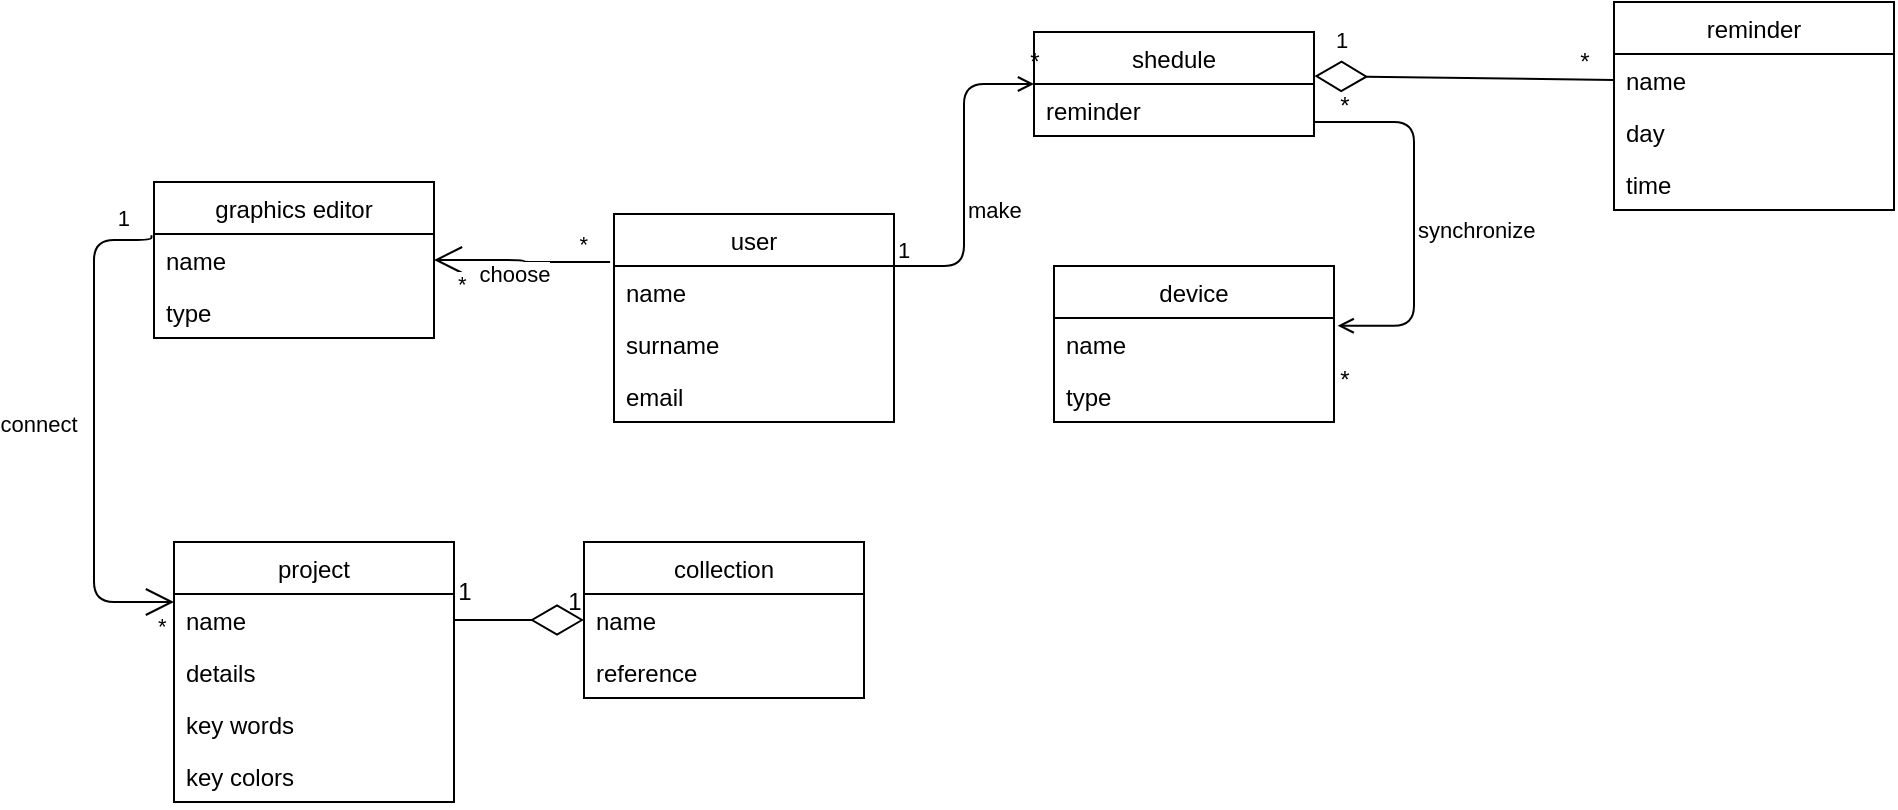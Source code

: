 <mxfile version="20.3.7" type="device"><diagram id="mCyr1kptdM3YggUfpTlr" name="Page-1"><mxGraphModel dx="2375" dy="1923" grid="1" gridSize="10" guides="1" tooltips="1" connect="1" arrows="1" fold="1" page="1" pageScale="1" pageWidth="850" pageHeight="1100" math="0" shadow="0"><root><mxCell id="0"/><mxCell id="1" parent="0"/><mxCell id="I3R1UJ650_A3PwCPnRqX-1" value="graphics editor" style="swimlane;fontStyle=0;childLayout=stackLayout;horizontal=1;startSize=26;fillColor=none;horizontalStack=0;resizeParent=1;resizeParentMax=0;resizeLast=0;collapsible=1;marginBottom=0;" vertex="1" parent="1"><mxGeometry x="70" y="-240" width="140" height="78" as="geometry"/></mxCell><mxCell id="I3R1UJ650_A3PwCPnRqX-2" value="name" style="text;strokeColor=none;fillColor=none;align=left;verticalAlign=top;spacingLeft=4;spacingRight=4;overflow=hidden;rotatable=0;points=[[0,0.5],[1,0.5]];portConstraint=eastwest;" vertex="1" parent="I3R1UJ650_A3PwCPnRqX-1"><mxGeometry y="26" width="140" height="26" as="geometry"/></mxCell><mxCell id="I3R1UJ650_A3PwCPnRqX-3" value="type" style="text;strokeColor=none;fillColor=none;align=left;verticalAlign=top;spacingLeft=4;spacingRight=4;overflow=hidden;rotatable=0;points=[[0,0.5],[1,0.5]];portConstraint=eastwest;" vertex="1" parent="I3R1UJ650_A3PwCPnRqX-1"><mxGeometry y="52" width="140" height="26" as="geometry"/></mxCell><mxCell id="I3R1UJ650_A3PwCPnRqX-7" value="user" style="swimlane;fontStyle=0;childLayout=stackLayout;horizontal=1;startSize=26;fillColor=none;horizontalStack=0;resizeParent=1;resizeParentMax=0;resizeLast=0;collapsible=1;marginBottom=0;" vertex="1" parent="1"><mxGeometry x="300" y="-224" width="140" height="104" as="geometry"><mxRectangle x="220" y="-320" width="70" height="30" as="alternateBounds"/></mxGeometry></mxCell><mxCell id="I3R1UJ650_A3PwCPnRqX-8" value="name" style="text;strokeColor=none;fillColor=none;align=left;verticalAlign=top;spacingLeft=4;spacingRight=4;overflow=hidden;rotatable=0;points=[[0,0.5],[1,0.5]];portConstraint=eastwest;" vertex="1" parent="I3R1UJ650_A3PwCPnRqX-7"><mxGeometry y="26" width="140" height="26" as="geometry"/></mxCell><mxCell id="I3R1UJ650_A3PwCPnRqX-9" value="surname" style="text;strokeColor=none;fillColor=none;align=left;verticalAlign=top;spacingLeft=4;spacingRight=4;overflow=hidden;rotatable=0;points=[[0,0.5],[1,0.5]];portConstraint=eastwest;" vertex="1" parent="I3R1UJ650_A3PwCPnRqX-7"><mxGeometry y="52" width="140" height="26" as="geometry"/></mxCell><mxCell id="I3R1UJ650_A3PwCPnRqX-10" value="email" style="text;strokeColor=none;fillColor=none;align=left;verticalAlign=top;spacingLeft=4;spacingRight=4;overflow=hidden;rotatable=0;points=[[0,0.5],[1,0.5]];portConstraint=eastwest;" vertex="1" parent="I3R1UJ650_A3PwCPnRqX-7"><mxGeometry y="78" width="140" height="26" as="geometry"/></mxCell><mxCell id="I3R1UJ650_A3PwCPnRqX-13" value="project" style="swimlane;fontStyle=0;childLayout=stackLayout;horizontal=1;startSize=26;fillColor=none;horizontalStack=0;resizeParent=1;resizeParentMax=0;resizeLast=0;collapsible=1;marginBottom=0;" vertex="1" parent="1"><mxGeometry x="80" y="-60" width="140" height="130" as="geometry"/></mxCell><mxCell id="I3R1UJ650_A3PwCPnRqX-14" value="name" style="text;strokeColor=none;fillColor=none;align=left;verticalAlign=top;spacingLeft=4;spacingRight=4;overflow=hidden;rotatable=0;points=[[0,0.5],[1,0.5]];portConstraint=eastwest;" vertex="1" parent="I3R1UJ650_A3PwCPnRqX-13"><mxGeometry y="26" width="140" height="26" as="geometry"/></mxCell><mxCell id="I3R1UJ650_A3PwCPnRqX-15" value="details" style="text;strokeColor=none;fillColor=none;align=left;verticalAlign=top;spacingLeft=4;spacingRight=4;overflow=hidden;rotatable=0;points=[[0,0.5],[1,0.5]];portConstraint=eastwest;" vertex="1" parent="I3R1UJ650_A3PwCPnRqX-13"><mxGeometry y="52" width="140" height="26" as="geometry"/></mxCell><mxCell id="I3R1UJ650_A3PwCPnRqX-16" value="key words" style="text;strokeColor=none;fillColor=none;align=left;verticalAlign=top;spacingLeft=4;spacingRight=4;overflow=hidden;rotatable=0;points=[[0,0.5],[1,0.5]];portConstraint=eastwest;" vertex="1" parent="I3R1UJ650_A3PwCPnRqX-13"><mxGeometry y="78" width="140" height="26" as="geometry"/></mxCell><mxCell id="I3R1UJ650_A3PwCPnRqX-17" value="key colors" style="text;strokeColor=none;fillColor=none;align=left;verticalAlign=top;spacingLeft=4;spacingRight=4;overflow=hidden;rotatable=0;points=[[0,0.5],[1,0.5]];portConstraint=eastwest;" vertex="1" parent="I3R1UJ650_A3PwCPnRqX-13"><mxGeometry y="104" width="140" height="26" as="geometry"/></mxCell><mxCell id="I3R1UJ650_A3PwCPnRqX-19" value="reminder" style="swimlane;fontStyle=0;childLayout=stackLayout;horizontal=1;startSize=26;fillColor=none;horizontalStack=0;resizeParent=1;resizeParentMax=0;resizeLast=0;collapsible=1;marginBottom=0;" vertex="1" parent="1"><mxGeometry x="800" y="-330" width="140" height="104" as="geometry"/></mxCell><mxCell id="I3R1UJ650_A3PwCPnRqX-20" value="name" style="text;strokeColor=none;fillColor=none;align=left;verticalAlign=top;spacingLeft=4;spacingRight=4;overflow=hidden;rotatable=0;points=[[0,0.5],[1,0.5]];portConstraint=eastwest;" vertex="1" parent="I3R1UJ650_A3PwCPnRqX-19"><mxGeometry y="26" width="140" height="26" as="geometry"/></mxCell><mxCell id="I3R1UJ650_A3PwCPnRqX-22" value="day" style="text;strokeColor=none;fillColor=none;align=left;verticalAlign=top;spacingLeft=4;spacingRight=4;overflow=hidden;rotatable=0;points=[[0,0.5],[1,0.5]];portConstraint=eastwest;" vertex="1" parent="I3R1UJ650_A3PwCPnRqX-19"><mxGeometry y="52" width="140" height="26" as="geometry"/></mxCell><mxCell id="I3R1UJ650_A3PwCPnRqX-21" value="time" style="text;strokeColor=none;fillColor=none;align=left;verticalAlign=top;spacingLeft=4;spacingRight=4;overflow=hidden;rotatable=0;points=[[0,0.5],[1,0.5]];portConstraint=eastwest;" vertex="1" parent="I3R1UJ650_A3PwCPnRqX-19"><mxGeometry y="78" width="140" height="26" as="geometry"/></mxCell><mxCell id="I3R1UJ650_A3PwCPnRqX-26" value="shedule" style="swimlane;fontStyle=0;childLayout=stackLayout;horizontal=1;startSize=26;fillColor=none;horizontalStack=0;resizeParent=1;resizeParentMax=0;resizeLast=0;collapsible=1;marginBottom=0;" vertex="1" parent="1"><mxGeometry x="510" y="-315" width="140" height="52" as="geometry"/></mxCell><mxCell id="I3R1UJ650_A3PwCPnRqX-27" value="reminder" style="text;strokeColor=none;fillColor=none;align=left;verticalAlign=top;spacingLeft=4;spacingRight=4;overflow=hidden;rotatable=0;points=[[0,0.5],[1,0.5]];portConstraint=eastwest;" vertex="1" parent="I3R1UJ650_A3PwCPnRqX-26"><mxGeometry y="26" width="140" height="26" as="geometry"/></mxCell><mxCell id="I3R1UJ650_A3PwCPnRqX-32" value="device" style="swimlane;fontStyle=0;childLayout=stackLayout;horizontal=1;startSize=26;fillColor=none;horizontalStack=0;resizeParent=1;resizeParentMax=0;resizeLast=0;collapsible=1;marginBottom=0;" vertex="1" parent="1"><mxGeometry x="520" y="-198" width="140" height="78" as="geometry"/></mxCell><mxCell id="I3R1UJ650_A3PwCPnRqX-33" value="name" style="text;strokeColor=none;fillColor=none;align=left;verticalAlign=top;spacingLeft=4;spacingRight=4;overflow=hidden;rotatable=0;points=[[0,0.5],[1,0.5]];portConstraint=eastwest;" vertex="1" parent="I3R1UJ650_A3PwCPnRqX-32"><mxGeometry y="26" width="140" height="26" as="geometry"/></mxCell><mxCell id="I3R1UJ650_A3PwCPnRqX-34" value="type" style="text;strokeColor=none;fillColor=none;align=left;verticalAlign=top;spacingLeft=4;spacingRight=4;overflow=hidden;rotatable=0;points=[[0,0.5],[1,0.5]];portConstraint=eastwest;" vertex="1" parent="I3R1UJ650_A3PwCPnRqX-32"><mxGeometry y="52" width="140" height="26" as="geometry"/></mxCell><mxCell id="I3R1UJ650_A3PwCPnRqX-42" value="" style="endArrow=none;html=1;startSize=12;startArrow=open;startFill=0;edgeStyle=orthogonalEdgeStyle;entryX=-0.014;entryY=-0.077;entryDx=0;entryDy=0;exitX=1;exitY=0.5;exitDx=0;exitDy=0;entryPerimeter=0;" edge="1" parent="1" source="I3R1UJ650_A3PwCPnRqX-2" target="I3R1UJ650_A3PwCPnRqX-8"><mxGeometry relative="1" as="geometry"><mxPoint x="200" y="-180" as="sourcePoint"/><mxPoint x="220" y="-288.99" as="targetPoint"/></mxGeometry></mxCell><mxCell id="I3R1UJ650_A3PwCPnRqX-43" value="*" style="edgeLabel;resizable=0;html=1;align=left;verticalAlign=bottom;" connectable="0" vertex="1" parent="I3R1UJ650_A3PwCPnRqX-42"><mxGeometry x="-1" relative="1" as="geometry"><mxPoint x="10" y="20" as="offset"/></mxGeometry></mxCell><mxCell id="I3R1UJ650_A3PwCPnRqX-44" value="*" style="edgeLabel;resizable=0;html=1;align=right;verticalAlign=bottom;" connectable="0" vertex="1" parent="I3R1UJ650_A3PwCPnRqX-42"><mxGeometry x="1" relative="1" as="geometry"><mxPoint x="-10" as="offset"/></mxGeometry></mxCell><mxCell id="I3R1UJ650_A3PwCPnRqX-45" value="&lt;div&gt;choose&lt;/div&gt;" style="edgeLabel;html=1;align=center;verticalAlign=middle;resizable=0;points=[];" connectable="0" vertex="1" parent="I3R1UJ650_A3PwCPnRqX-42"><mxGeometry x="0.066" y="-1" relative="1" as="geometry"><mxPoint x="-7" y="5" as="offset"/></mxGeometry></mxCell><mxCell id="I3R1UJ650_A3PwCPnRqX-47" value="make" style="endArrow=open;endFill=0;html=1;align=left;verticalAlign=top;rounded=1;exitX=1;exitY=0.25;exitDx=0;exitDy=0;entryX=0;entryY=0.5;entryDx=0;entryDy=0;elbow=vertical;edgeStyle=orthogonalEdgeStyle;" edge="1" parent="1" source="I3R1UJ650_A3PwCPnRqX-7" target="I3R1UJ650_A3PwCPnRqX-26"><mxGeometry x="-0.05" relative="1" as="geometry"><mxPoint x="420" y="-350" as="sourcePoint"/><mxPoint x="580" y="-350" as="targetPoint"/><mxPoint as="offset"/></mxGeometry></mxCell><mxCell id="I3R1UJ650_A3PwCPnRqX-48" value="1" style="edgeLabel;resizable=0;html=1;align=left;verticalAlign=bottom;" connectable="0" vertex="1" parent="I3R1UJ650_A3PwCPnRqX-47"><mxGeometry x="-1" relative="1" as="geometry"/></mxCell><mxCell id="I3R1UJ650_A3PwCPnRqX-49" value="*" style="text;html=1;align=center;verticalAlign=middle;resizable=0;points=[];autosize=1;strokeColor=none;fillColor=none;" vertex="1" parent="1"><mxGeometry x="495" y="-315" width="30" height="30" as="geometry"/></mxCell><mxCell id="I3R1UJ650_A3PwCPnRqX-51" value="synchronize" style="endArrow=open;endFill=0;html=1;align=left;verticalAlign=top;rounded=1;entryX=1.013;entryY=0.149;entryDx=0;entryDy=0;elbow=vertical;edgeStyle=orthogonalEdgeStyle;entryPerimeter=0;" edge="1" parent="1" source="I3R1UJ650_A3PwCPnRqX-27" target="I3R1UJ650_A3PwCPnRqX-33"><mxGeometry x="-0.05" relative="1" as="geometry"><mxPoint x="670" y="-290" as="sourcePoint"/><mxPoint x="530" y="-284.0" as="targetPoint"/><mxPoint as="offset"/><Array as="points"><mxPoint x="700" y="-270"/><mxPoint x="700" y="-168"/></Array></mxGeometry></mxCell><mxCell id="I3R1UJ650_A3PwCPnRqX-53" value="*" style="text;html=1;align=center;verticalAlign=middle;resizable=0;points=[];autosize=1;strokeColor=none;fillColor=none;" vertex="1" parent="1"><mxGeometry x="650" y="-156" width="30" height="30" as="geometry"/></mxCell><mxCell id="I3R1UJ650_A3PwCPnRqX-54" value="*" style="text;html=1;align=center;verticalAlign=middle;resizable=0;points=[];autosize=1;strokeColor=none;fillColor=none;" vertex="1" parent="1"><mxGeometry x="650" y="-293" width="30" height="30" as="geometry"/></mxCell><mxCell id="I3R1UJ650_A3PwCPnRqX-57" value="1" style="edgeLabel;resizable=0;html=1;align=left;verticalAlign=bottom;" connectable="0" vertex="1" parent="1"><mxGeometry x="440.0" y="-198" as="geometry"><mxPoint x="219" y="-105" as="offset"/></mxGeometry></mxCell><mxCell id="I3R1UJ650_A3PwCPnRqX-58" value="*" style="text;html=1;align=center;verticalAlign=middle;resizable=0;points=[];autosize=1;strokeColor=none;fillColor=none;" vertex="1" parent="1"><mxGeometry x="770" y="-315" width="30" height="30" as="geometry"/></mxCell><mxCell id="I3R1UJ650_A3PwCPnRqX-59" value="" style="endArrow=none;html=1;startSize=12;startArrow=open;startFill=0;edgeStyle=orthogonalEdgeStyle;entryX=-0.009;entryY=0.342;entryDx=0;entryDy=0;exitX=0;exitY=0.154;exitDx=0;exitDy=0;entryPerimeter=0;exitPerimeter=0;" edge="1" parent="1" source="I3R1UJ650_A3PwCPnRqX-14" target="I3R1UJ650_A3PwCPnRqX-1"><mxGeometry relative="1" as="geometry"><mxPoint x="-98.04" y="-196.5" as="sourcePoint"/><mxPoint x="30.0" y="-211.502" as="targetPoint"/><Array as="points"><mxPoint x="40" y="-30"/><mxPoint x="40" y="-211"/><mxPoint x="69" y="-211"/></Array></mxGeometry></mxCell><mxCell id="I3R1UJ650_A3PwCPnRqX-60" value="*" style="edgeLabel;resizable=0;html=1;align=left;verticalAlign=bottom;" connectable="0" vertex="1" parent="I3R1UJ650_A3PwCPnRqX-59"><mxGeometry x="-1" relative="1" as="geometry"><mxPoint x="-10" y="20" as="offset"/></mxGeometry></mxCell><mxCell id="I3R1UJ650_A3PwCPnRqX-61" value="1" style="edgeLabel;resizable=0;html=1;align=right;verticalAlign=bottom;" connectable="0" vertex="1" parent="I3R1UJ650_A3PwCPnRqX-59"><mxGeometry x="1" relative="1" as="geometry"><mxPoint x="-10" as="offset"/></mxGeometry></mxCell><mxCell id="I3R1UJ650_A3PwCPnRqX-62" value="connect" style="edgeLabel;html=1;align=center;verticalAlign=middle;resizable=0;points=[];" connectable="0" vertex="1" parent="I3R1UJ650_A3PwCPnRqX-59"><mxGeometry x="0.066" y="-1" relative="1" as="geometry"><mxPoint x="-29" y="5" as="offset"/></mxGeometry></mxCell><mxCell id="I3R1UJ650_A3PwCPnRqX-66" value="collection" style="swimlane;fontStyle=0;childLayout=stackLayout;horizontal=1;startSize=26;fillColor=none;horizontalStack=0;resizeParent=1;resizeParentMax=0;resizeLast=0;collapsible=1;marginBottom=0;" vertex="1" parent="1"><mxGeometry x="285" y="-60" width="140" height="78" as="geometry"/></mxCell><mxCell id="I3R1UJ650_A3PwCPnRqX-67" value="name" style="text;strokeColor=none;fillColor=none;align=left;verticalAlign=top;spacingLeft=4;spacingRight=4;overflow=hidden;rotatable=0;points=[[0,0.5],[1,0.5]];portConstraint=eastwest;" vertex="1" parent="I3R1UJ650_A3PwCPnRqX-66"><mxGeometry y="26" width="140" height="26" as="geometry"/></mxCell><mxCell id="I3R1UJ650_A3PwCPnRqX-71" value="reference" style="text;strokeColor=none;fillColor=none;align=left;verticalAlign=top;spacingLeft=4;spacingRight=4;overflow=hidden;rotatable=0;points=[[0,0.5],[1,0.5]];portConstraint=eastwest;" vertex="1" parent="I3R1UJ650_A3PwCPnRqX-66"><mxGeometry y="52" width="140" height="26" as="geometry"/></mxCell><mxCell id="I3R1UJ650_A3PwCPnRqX-73" value="1" style="text;html=1;align=center;verticalAlign=middle;resizable=0;points=[];autosize=1;strokeColor=none;fillColor=none;" vertex="1" parent="1"><mxGeometry x="265" y="-45" width="30" height="30" as="geometry"/></mxCell><mxCell id="I3R1UJ650_A3PwCPnRqX-74" value="1" style="text;html=1;align=center;verticalAlign=middle;resizable=0;points=[];autosize=1;strokeColor=none;fillColor=none;" vertex="1" parent="1"><mxGeometry x="210" y="-50" width="30" height="30" as="geometry"/></mxCell><mxCell id="I3R1UJ650_A3PwCPnRqX-72" value="" style="endArrow=diamondThin;endFill=0;endSize=24;html=1;rounded=1;elbow=vertical;exitX=1;exitY=0.5;exitDx=0;exitDy=0;entryX=0;entryY=0.5;entryDx=0;entryDy=0;" edge="1" parent="1" source="I3R1UJ650_A3PwCPnRqX-14" target="I3R1UJ650_A3PwCPnRqX-67"><mxGeometry width="160" relative="1" as="geometry"><mxPoint x="420" y="-170" as="sourcePoint"/><mxPoint x="260" y="-170" as="targetPoint"/></mxGeometry></mxCell><mxCell id="I3R1UJ650_A3PwCPnRqX-76" value="" style="endArrow=diamondThin;endFill=0;endSize=24;html=1;rounded=1;elbow=vertical;exitX=0;exitY=0.5;exitDx=0;exitDy=0;entryX=0.007;entryY=0;entryDx=0;entryDy=0;entryPerimeter=0;" edge="1" parent="1" source="I3R1UJ650_A3PwCPnRqX-20" target="I3R1UJ650_A3PwCPnRqX-54"><mxGeometry width="160" relative="1" as="geometry"><mxPoint x="715" y="-284.48" as="sourcePoint"/><mxPoint x="650" y="-284.48" as="targetPoint"/></mxGeometry></mxCell></root></mxGraphModel></diagram></mxfile>